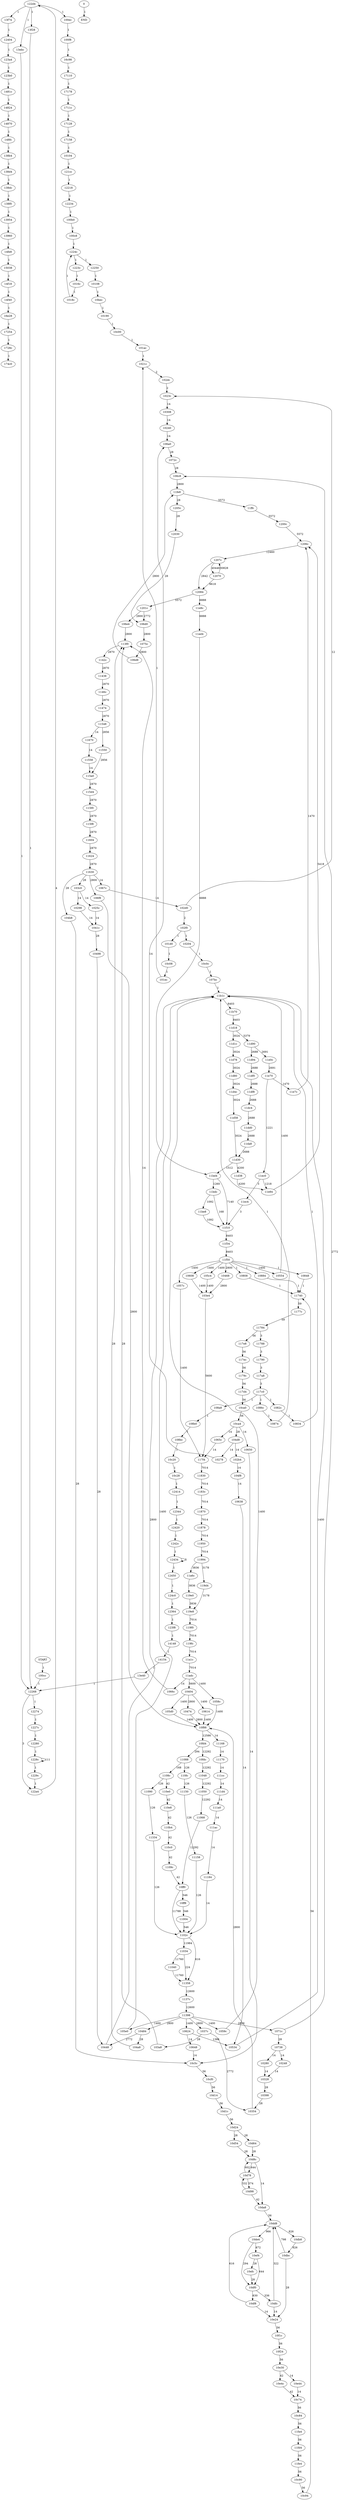 digraph RAIL_CFG {
"16e28" -> "17254" [label="1"];
"14f40" -> "16e28" [label="1"];
"14f18" -> "14f40" [label="1"];
"13960" -> "14fe8" [label="1"];
"138f0" -> "13954" [label="1"];
"138d4" -> "138dc" [label="1"];
"1481c" -> "14824" [label="1"];
"123b0" -> "1481c" [label="1"];
"13f74" -> "12404" [label="1"];
"13f28" -> "12268" [label="1"];
"13ebc" -> "12268" [label="1"];
"14148" -> "14154" [label="1"];
"12364" -> "123f8" [label="1"];
"12450" -> "124c0" [label="1"];
"12434" -> "12450" [label="1"];
"12420" -> "1242c" [label="1"];
"10c28" -> "12414" [label="1"];
"10c20" -> "10c28" [label="1"];
"108bc" -> "10c20" [label="1"];
"108b0" -> "108bc" [label="1"];
"108a8" -> "108b0" [label="1"];
"11f50" -> "10884" [label="1"];
"10848" -> "11740" [label="1"];
"11f50" -> "10848" [label="1"];
"13e40" -> "12268" [label="1"];
"10834" -> "11b1c" [label="1"];
"11790" -> "117a8" [label="3"];
"11788" -> "11790" [label="3"];
"11784" -> "11788" [label="3"];
"14824" -> "14870" [label="1"];
"11f50" -> "10808" [label="1"];
"11ec4" -> "11f10" [label="3"];
"107bc" -> "11b1c" [label="1"];
"10c0c" -> "107bc" [label="1"];
"10204" -> "10c0c" [label="1"];
"102f0" -> "10204" [label="1"];
"122d4" -> "13f74" [label="1"];
"101ec" -> "1021c" [label="1"];
"101d0" -> "10c08" [label="1"];
"102d0" -> "102f0" [label="2"];
"1066c" -> "113f0" [label="14"];
"10e30" -> "10e44" [label="14"];
"10650" -> "10c5c" [label="14"];
"10ca4" -> "10650" [label="14"];
"10efc" -> "10df0" [label="28"];
"10d64" -> "10d8c" [label="28"];
"11184" -> "1102c" [label="14"];
"14870" -> "148fc" [label="1"];
"111a0" -> "111ac" [label="14"];
"111d4" -> "111a0" [label="14"];
"11170" -> "111cc" [label="14"];
"11168" -> "11170" [label="14"];
"10f88" -> "11168" [label="14"];
"14154" -> "13e40" [label="1"];
"10614" -> "10f88" [label="1400"];
"10404" -> "10614" [label="1400"];
"11f50" -> "10608" [label="1400"];
"105e0" -> "11b1c" [label="1400"];
"111cc" -> "111d4" [label="14"];
"105d0" -> "10f88" [label="1400"];
"10404" -> "105d0" [label="1400"];
"11f50" -> "105c4" [label="1400"];
"11398" -> "1059c" [label="1400"];
"1058c" -> "10f88" [label="1400"];
"10d24" -> "10d64" [label="28"];
"11f50" -> "1057c" [label="1400"];
"11ec0" -> "11ec4" [label="3"];
"102b4" -> "104f8" [label="14"];
"104d8" -> "102b4" [label="14"];
"12434" -> "12434" [label="5"];
"11630" -> "1067c" [label="14"];
"10280" -> "10328" [label="14"];
"10ef4" -> "10efc" [label="28"];
"10738" -> "10280" [label="14"];
"10534" -> "11b1c" [label="1400"];
"11558" -> "115a0" [label="14"];
"11398" -> "10624" [label="1400"];
"11670" -> "11558" [label="14"];
"10ca4" -> "104d8" [label="28"];
"10ca0" -> "10ca4" [label="56"];
"117d4" -> "10ca0" [label="56"];
"117ec" -> "1179c" [label="56"];
"117e8" -> "117ec" [label="56"];
"148fc" -> "138b4" [label="1"];
"11784" -> "117e8" [label="56"];
"1177c" -> "11784" [label="59"];
"10c94" -> "11740" [label="56"];
"10c90" -> "10c94" [label="56"];
"11fe4" -> "10c90" [label="56"];
"11fd4" -> "11fe4" [label="56"];
"11fa4" -> "11fd4" [label="56"];
"117c0" -> "108a8" [label="1"];
"10c74" -> "10c84" [label="56"];
"10f24" -> "10e30" [label="56"];
"10dbc" -> "10e24" [label="28"];
"10dfc" -> "10dd8" [label="322"];
"12344" -> "12420" [label="1"];
"10ef4" -> "10df0" [label="644"];
"15038" -> "14f18" [label="1"];
"10df0" -> "10df8" [label="630"];
"10de4" -> "10df0" [label="294"];
"10db8" -> "10dbc" [label="826"];
"122d4" -> "13ebc" [label="1"];
"10e24" -> "10f1c" [label="56"];
"10dd8" -> "10db8" [label="826"];
"10f1c" -> "10f24" [label="56"];
"10da8" -> "10dd8" [label="56"];
"10d98" -> "10da8" [label="42"];
"10d98" -> "10d78" [label="532"];
"10ff0" -> "1102c" [label="11788"];
"117a8" -> "117c0" [label="3"];
"1201c" -> "106d0" [label="2772"];
"1071c" -> "106c8" [label="2772"];
"11a6c" -> "119e0" [label="3836"];
"102f0" -> "101d0" [label="1"];
"11358" -> "1137c" [label="12600"];
"1102c" -> "11358" [label="616"];
"11090" -> "11334" [label="126"];
"11088" -> "1108c" [label="168"];
"123a4" -> "123b0" [label="1"];
"10fd4" -> "11088" [label="294"];
"11624" -> "11630" [label="2870"];
"123f8" -> "14148" [label="1"];
"11994" -> "119d4" [label="3178"];
"10298" -> "1041c" [label="14"];
"115f0" -> "115f8" [label="2870"];
"11398" -> "105e0" [label="1400"];
"10df8" -> "10dd8" [label="616"];
"11004" -> "1102c" [label="546"];
"11550" -> "115a0" [label="2856"];
"102dc" -> "1023c" [label="2"];
"10498" -> "10448" [label="28"];
"10624" -> "10648" [label="14"];
"11dc4" -> "11dd0" [label="2688"];
"10638" -> "10534" [label="14"];
"11474" -> "11548" [label="2870"];
"10c84" -> "11fa4" [label="56"];
"113f0" -> "1142c" [label="2870"];
"1201c" -> "106e4" [label="2800"];
"12084" -> "1201c" [label="5572"];
"11f10" -> "11f34" [label="8403"];
"1207c" -> "12084" [label="2842"];
"0" -> "END" [label="1"];
"1728c" -> "174c0" [label="1"];
"138b4" -> "138d4" [label="1"];
"1021c" -> "102dc" [label="2"];
"1059c" -> "11b1c" [label="1400"];
"10df0" -> "10dfc" [label="336"];
"1206c" -> "1207c" [label="12460"];
"11050" -> "11068" [label="12292"];
"1200c" -> "1206c" [label="5572"];
"117c0" -> "1082c" [label="1"];
"10e30" -> "10e4c" [label="42"];
"11bdc" -> "11be8" [label="1092"];
"10c5c" -> "10cf0" [label="56"];
"106d8" -> "11fe8" [label="2800"];
"122a4" -> "122d4" [label="4"];
"10e44" -> "10c74" [label="14"];
"10278" -> "106a0" [label="14"];
"11d78" -> "11d80" [label="3024"];
"11068" -> "10ff0" [label="12292"];
"115f8" -> "11604" [label="2870"];
"1207c" -> "12070" [label="40446"];
"103c0" -> "1025c" [label="14"];
"1075c" -> "106d8" [label="2800"];
"11630" -> "106f8" [label="2800"];
"101ac" -> "1021c" [label="1"];
"10dbc" -> "10dd8" [label="798"];
"100b0" -> "100c8" [label="1"];
"1108c" -> "11090" [label="126"];
"11548" -> "11670" [label="14"];
"11398" -> "1037c" [label="2800"];
"1041c" -> "10498" [label="28"];
"10d78" -> "10d98" [label="574"];
"17158" -> "10104" [label="1"];
"10d8c" -> "10da8" [label="14"];
"1711c" -> "17128" [label="1"];
"1205c" -> "12030" [label="28"];
"1057c" -> "117f4" [label="1400"];
"104f8" -> "10638" [label="14"];
"1072c" -> "106c8" [label="28"];
"11150" -> "11158" [label="126"];
"16c98" -> "17110" [label="1"];
"10240" -> "106a0" [label="14"];
"1018c" -> "1224c" [label="1"];
"1071c" -> "10738" [label="28"];
"122d4" -> "13f28" [label="1"];
"12274" -> "1227c" [label="1"];
"106c8" -> "11fe8" [label="2800"];
"14fe8" -> "15038" [label="1"];
"12268" -> "12274" [label="1"];
"115d4" -> "115f0" [label="2870"];
"100cc" -> "12268" [label="1"];
"10dfc" -> "10e24" [label="14"];
"1137c" -> "11398" [label="12600"];
"1228c" -> "1228c" [label="111"];
"10ca4" -> "1065c" [label="14"];
"12234" -> "100b0" [label="1"];
"1227c" -> "12280" [label="1"];
"100c8" -> "1224c" [label="1"];
"1229c" -> "122a4" [label="1"];
"10884" -> "11740" [label="1"];
"10f88" -> "10fd4" [label="12586"];
"10e4c" -> "10c74" [label="42"];
"122d4" -> "100ec" [label="1"];
"17254" -> "1728c" [label="1"];
"10404" -> "10474" [label="2800"];
"1146c" -> "11474" [label="2870"];
"17128" -> "17158" [label="1"];
"1142c" -> "11438" [label="2870"];
"10874" -> "11b1c" [label="1"];
"106e4" -> "113f0" [label="2800"];
"11334" -> "1102c" [label="126"];
"1224c" -> "12250" [label="1"];
"START" -> "100cc" [label="1"];
"10808" -> "11740" [label="1"];
"11d18" -> "11d90" [label="5379"];
"11034" -> "11358" [label="224"];
"13954" -> "13960" [label="1"];
"11adc" -> "1066c" [label="14"];
"10354" -> "10f88" [label="2800"];
"11be8" -> "11f10" [label="1092"];
"10c08" -> "101ec" [label="1"];
"11ec0" -> "11e84" [label="1218"];
"11040" -> "11358" [label="11760"];
"10190" -> "10c00" [label="1"];
"1179c" -> "117d4" [label="56"];
"106f8" -> "10f88" [label="2800"];
"10104" -> "121cc" [label="1"];
"119d4" -> "119e8" [label="3178"];
"111ac" -> "11184" [label="14"];
"110b4" -> "110c0" [label="42"];
"10fdc" -> "11048" [label="12292"];
"12218" -> "12234" [label="1"];
"11d90" -> "11d94" [label="2688"];
"10fd4" -> "10fdc" [label="12292"];
"10308" -> "10240" [label="14"];
"10d1c" -> "10d24" [label="56"];
"10c00" -> "101ac" [label="1"];
"1109c" -> "10ff0" [label="42"];
"11f50" -> "10554" [label="1400"];
"119fc" -> "11a1c" [label="7014"];
"10bec" -> "10190" [label="1"];
"115a0" -> "115d4" [label="2870"];
"1228c" -> "1229c" [label="1"];
"11548" -> "11550" [label="2856"];
"106a0" -> "1072c" [label="28"];
"11fe8" -> "1205c" [label="28"];
"11d80" -> "11d4c" [label="3024"];
"12030" -> "106d0" [label="28"];
"1037c" -> "103a8" [label="28"];
"10738" -> "10248" [label="14"];
"11a1c" -> "11adc" [label="7014"];
"106d0" -> "1075c" [label="2800"];
"10248" -> "10328" [label="14"];
"10328" -> "10398" [label="28"];
"10398" -> "10354" [label="28"];
"103c0" -> "10298" [label="14"];
"12070" -> "1207c" [label="30828"];
"11088" -> "110fc" [label="126"];
"12084" -> "11e8c" [label="6888"];
"1108c" -> "110e0" [label="42"];
"1086c" -> "10874" [label="1"];
"1223c" -> "1016c" [label="1"];
"10108" -> "10bec" [label="1"];
"110fc" -> "11150" [label="126"];
"110e0" -> "110e8" [label="42"];
"11da8" -> "11d30" [label="2688"];
"12250" -> "10108" [label="1"];
"110e8" -> "110b4" [label="42"];
"110c0" -> "1109c" [label="42"];
"11b70" -> "11d18" [label="8403"];
"11158" -> "1102c" [label="126"];
"10ff0" -> "10ff8" [label="546"];
"10ff8" -> "11004" [label="546"];
"103a8" -> "113f0" [label="28"];
"100f8" -> "16c98" [label="1"];
"11f34" -> "11f50" [label="8403"];
"12414" -> "12344" [label="1"];
"10648" -> "10c5c" [label="14"];
"11d30" -> "11bd4" [label="1512"];
"119f0" -> "119fc" [label="7014"];
"1082c" -> "10834" [label="1"];
"10608" -> "103e4" [label="1400"];
"10448" -> "11b1c" [label="2800"];
"11b1c" -> "11b70" [label="8403"];
"11740" -> "1177c" [label="59"];
"1016c" -> "1018c" [label="1"];
"11d94" -> "11df0" [label="2688"];
"11950" -> "11994" [label="7014"];
"10de4" -> "10ef4" [label="672"];
"11ffc" -> "1200c" [label="5572"];
"11d4c" -> "11d58" [label="3024"];
"11048" -> "11050" [label="12292"];
"10d78" -> "10d8c" [label="602"];
"11df8" -> "11dc4" [label="2688"];
"10624" -> "10534" [label="1386"];
"11dd0" -> "11da8" [label="2688"];
"11604" -> "11624" [label="2870"];
"11bd4" -> "11bdc" [label="1260"];
"1067c" -> "102d0" [label="14"];
"105c4" -> "103e4" [label="1400"];
"11f50" -> "10468" [label="2800"];
"119e0" -> "119e8" [label="3836"];
"10df8" -> "10e24" [label="14"];
"1025c" -> "1041c" [label="14"];
"10468" -> "103e4" [label="2800"];
"17110" -> "17178" [label="1"];
"10cf0" -> "10d14" [label="56"];
"1102c" -> "11034" [label="11984"];
"103e4" -> "117f4" [label="5600"];
"121cc" -> "12218" [label="1"];
"117f4" -> "11830" [label="7014"];
"11830" -> "1183c" [label="7014"];
"12404" -> "123a4" [label="1"];
"1037c" -> "10354" [label="2772"];
"1183c" -> "11870" [label="7014"];
"102d0" -> "1023c" [label="12"];
"11e84" -> "1206c" [label="5418"];
"1224c" -> "1223c" [label="1"];
"11870" -> "11878" [label="7014"];
"11878" -> "11950" [label="7014"];
"11630" -> "103c0" [label="28"];
"119e8" -> "119f0" [label="7014"];
"11adc" -> "10404" [label="5600"];
"11fe8" -> "11ffc" [label="5572"];
"10474" -> "10f88" [label="2800"];
"11ed4" -> "11bd4" [label="6888"];
"11630" -> "104b8" [label="28"];
"10dd8" -> "10de4" [label="966"];
"1023c" -> "10308" [label="14"];
"11398" -> "10484" [label="2800"];
"117c0" -> "1086c" [label="1"];
"10484" -> "10448" [label="2772"];
"11994" -> "11a6c" [label="3836"];
"104d8" -> "10278" [label="14"];
"11d90" -> "11e0c" [label="2691"];
"11bd4" -> "11f10" [label="7140"];
"11bdc" -> "11f10" [label="168"];
"11398" -> "1071c" [label="2800"];
"11d30" -> "11d38" [label="4200"];
"1065c" -> "117f4" [label="14"];
"10554" -> "11b1c" [label="1400"];
"17178" -> "1711c" [label="1"];
"11d38" -> "11e84" [label="4200"];
"11e8c" -> "11ed4" [label="6888"];
"11e0c" -> "11e70" [label="2691"];
"11e70" -> "11e7c" [label="1470"];
"11e7c" -> "1206c" [label="1470"];
"11df0" -> "11df8" [label="2688"];
"11e70" -> "11ec0" [label="1221"];
"12070" -> "12084" [label="9618"];
"11d18" -> "11d1c" [label="3024"];
"11adc" -> "1058c" [label="1400"];
"11d1c" -> "11d78" [label="3024"];
"11d58" -> "11d30" [label="3024"];
"100ec" -> "100f8" [label="1"];
"10484" -> "104a8" [label="28"];
"138dc" -> "138f0" [label="1"];
"104a8" -> "113f0" [label="28"];
"12280" -> "1228c" [label="1"];
"104b8" -> "10c5c" [label="28"];
"10d14" -> "10d1c" [label="56"];
"11034" -> "11040" [label="11760"];
"10d24" -> "10d54" [label="28"];
"124c0" -> "12364" [label="1"];
"1242c" -> "12434" [label="1"];
"10d54" -> "10d8c" [label="28"];
"12268" -> "122a4" [label="3"];
"11438" -> "1146c" [label="2870"];
"10d8c" -> "10d78" [label="644"];
}
